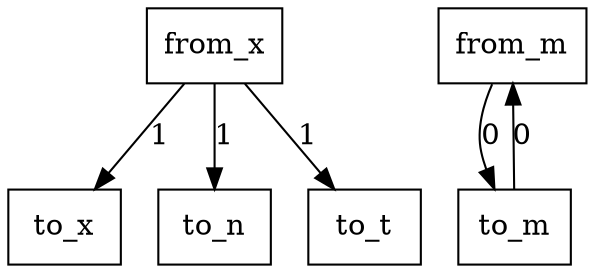 digraph {
    graph [rankdir=TB
          ,bgcolor=transparent];
    node [shape=box
         ,fillcolor=white
         ,style=filled];
    0 [label=<from_x>];
    1 [label=<from_m>];
    2 [label=<to_x>];
    3 [label=<to_n>];
    4 [label=<to_t>];
    5 [label=<to_m>];
    0 -> 2 [label=1];
    0 -> 3 [label=1];
    0 -> 4 [label=1];
    1 -> 5 [label=0];
    5 -> 1 [label=0];
}